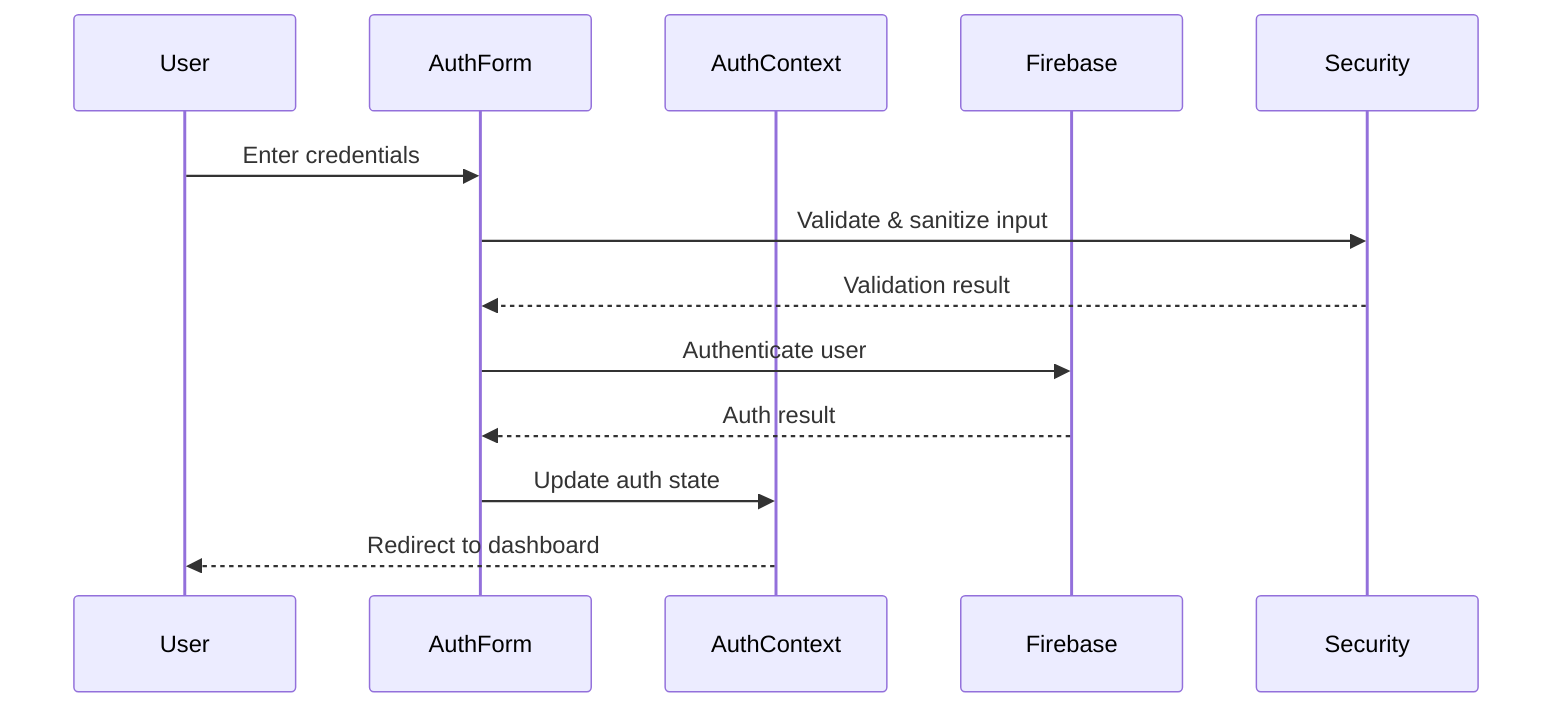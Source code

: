 sequenceDiagram
    participant U as User
    participant AF as AuthForm
    participant AC as AuthContext
    participant FB as Firebase
    participant SEC as Security

    U->>AF: Enter credentials
    AF->>SEC: Validate & sanitize input
    SEC-->>AF: Validation result
    AF->>FB: Authenticate user
    FB-->>AF: Auth result
    AF->>AC: Update auth state
    AC-->>U: Redirect to dashboard